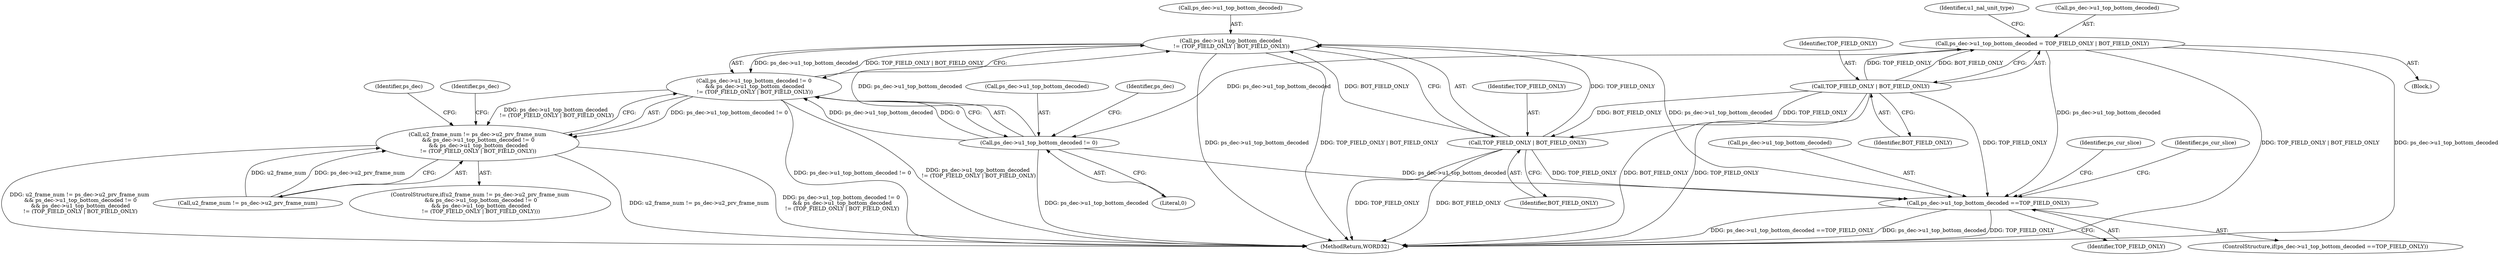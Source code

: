 digraph "0_Android_0b23c81c3dd9ec38f7e6806a3955fed1925541a0_2@pointer" {
"1000955" [label="(Call,ps_dec->u1_top_bottom_decoded\n != (TOP_FIELD_ONLY | BOT_FIELD_ONLY))"];
"1000950" [label="(Call,ps_dec->u1_top_bottom_decoded != 0)"];
"1000690" [label="(Call,ps_dec->u1_top_bottom_decoded = TOP_FIELD_ONLY | BOT_FIELD_ONLY)"];
"1000694" [label="(Call,TOP_FIELD_ONLY | BOT_FIELD_ONLY)"];
"1000959" [label="(Call,TOP_FIELD_ONLY | BOT_FIELD_ONLY)"];
"1000949" [label="(Call,ps_dec->u1_top_bottom_decoded != 0\n && ps_dec->u1_top_bottom_decoded\n != (TOP_FIELD_ONLY | BOT_FIELD_ONLY))"];
"1000943" [label="(Call,u2_frame_num != ps_dec->u2_prv_frame_num\n && ps_dec->u1_top_bottom_decoded != 0\n && ps_dec->u1_top_bottom_decoded\n != (TOP_FIELD_ONLY | BOT_FIELD_ONLY))"];
"1000982" [label="(Call,ps_dec->u1_top_bottom_decoded ==TOP_FIELD_ONLY)"];
"1002619" [label="(MethodReturn,WORD32)"];
"1000691" [label="(Call,ps_dec->u1_top_bottom_decoded)"];
"1000951" [label="(Call,ps_dec->u1_top_bottom_decoded)"];
"1000954" [label="(Literal,0)"];
"1000956" [label="(Call,ps_dec->u1_top_bottom_decoded)"];
"1000995" [label="(Identifier,ps_cur_slice)"];
"1000959" [label="(Call,TOP_FIELD_ONLY | BOT_FIELD_ONLY)"];
"1000965" [label="(Identifier,ps_dec)"];
"1000989" [label="(Identifier,ps_cur_slice)"];
"1000949" [label="(Call,ps_dec->u1_top_bottom_decoded != 0\n && ps_dec->u1_top_bottom_decoded\n != (TOP_FIELD_ONLY | BOT_FIELD_ONLY))"];
"1000950" [label="(Call,ps_dec->u1_top_bottom_decoded != 0)"];
"1000944" [label="(Call,u2_frame_num != ps_dec->u2_prv_frame_num)"];
"1000983" [label="(Call,ps_dec->u1_top_bottom_decoded)"];
"1000957" [label="(Identifier,ps_dec)"];
"1000694" [label="(Call,TOP_FIELD_ONLY | BOT_FIELD_ONLY)"];
"1000943" [label="(Call,u2_frame_num != ps_dec->u2_prv_frame_num\n && ps_dec->u1_top_bottom_decoded != 0\n && ps_dec->u1_top_bottom_decoded\n != (TOP_FIELD_ONLY | BOT_FIELD_ONLY))"];
"1000695" [label="(Identifier,TOP_FIELD_ONLY)"];
"1000986" [label="(Identifier,TOP_FIELD_ONLY)"];
"1000982" [label="(Call,ps_dec->u1_top_bottom_decoded ==TOP_FIELD_ONLY)"];
"1000960" [label="(Identifier,TOP_FIELD_ONLY)"];
"1000689" [label="(Block,)"];
"1000690" [label="(Call,ps_dec->u1_top_bottom_decoded = TOP_FIELD_ONLY | BOT_FIELD_ONLY)"];
"1000696" [label="(Identifier,BOT_FIELD_ONLY)"];
"1000961" [label="(Identifier,BOT_FIELD_ONLY)"];
"1000981" [label="(ControlStructure,if(ps_dec->u1_top_bottom_decoded ==TOP_FIELD_ONLY))"];
"1000955" [label="(Call,ps_dec->u1_top_bottom_decoded\n != (TOP_FIELD_ONLY | BOT_FIELD_ONLY))"];
"1000698" [label="(Identifier,u1_nal_unit_type)"];
"1000942" [label="(ControlStructure,if(u2_frame_num != ps_dec->u2_prv_frame_num\n && ps_dec->u1_top_bottom_decoded != 0\n && ps_dec->u1_top_bottom_decoded\n != (TOP_FIELD_ONLY | BOT_FIELD_ONLY)))"];
"1001028" [label="(Identifier,ps_dec)"];
"1000955" -> "1000949"  [label="AST: "];
"1000955" -> "1000959"  [label="CFG: "];
"1000956" -> "1000955"  [label="AST: "];
"1000959" -> "1000955"  [label="AST: "];
"1000949" -> "1000955"  [label="CFG: "];
"1000955" -> "1002619"  [label="DDG: TOP_FIELD_ONLY | BOT_FIELD_ONLY"];
"1000955" -> "1002619"  [label="DDG: ps_dec->u1_top_bottom_decoded"];
"1000955" -> "1000949"  [label="DDG: ps_dec->u1_top_bottom_decoded"];
"1000955" -> "1000949"  [label="DDG: TOP_FIELD_ONLY | BOT_FIELD_ONLY"];
"1000950" -> "1000955"  [label="DDG: ps_dec->u1_top_bottom_decoded"];
"1000959" -> "1000955"  [label="DDG: TOP_FIELD_ONLY"];
"1000959" -> "1000955"  [label="DDG: BOT_FIELD_ONLY"];
"1000955" -> "1000982"  [label="DDG: ps_dec->u1_top_bottom_decoded"];
"1000950" -> "1000949"  [label="AST: "];
"1000950" -> "1000954"  [label="CFG: "];
"1000951" -> "1000950"  [label="AST: "];
"1000954" -> "1000950"  [label="AST: "];
"1000957" -> "1000950"  [label="CFG: "];
"1000949" -> "1000950"  [label="CFG: "];
"1000950" -> "1002619"  [label="DDG: ps_dec->u1_top_bottom_decoded"];
"1000950" -> "1000949"  [label="DDG: ps_dec->u1_top_bottom_decoded"];
"1000950" -> "1000949"  [label="DDG: 0"];
"1000690" -> "1000950"  [label="DDG: ps_dec->u1_top_bottom_decoded"];
"1000950" -> "1000982"  [label="DDG: ps_dec->u1_top_bottom_decoded"];
"1000690" -> "1000689"  [label="AST: "];
"1000690" -> "1000694"  [label="CFG: "];
"1000691" -> "1000690"  [label="AST: "];
"1000694" -> "1000690"  [label="AST: "];
"1000698" -> "1000690"  [label="CFG: "];
"1000690" -> "1002619"  [label="DDG: TOP_FIELD_ONLY | BOT_FIELD_ONLY"];
"1000690" -> "1002619"  [label="DDG: ps_dec->u1_top_bottom_decoded"];
"1000694" -> "1000690"  [label="DDG: TOP_FIELD_ONLY"];
"1000694" -> "1000690"  [label="DDG: BOT_FIELD_ONLY"];
"1000690" -> "1000982"  [label="DDG: ps_dec->u1_top_bottom_decoded"];
"1000694" -> "1000696"  [label="CFG: "];
"1000695" -> "1000694"  [label="AST: "];
"1000696" -> "1000694"  [label="AST: "];
"1000694" -> "1002619"  [label="DDG: TOP_FIELD_ONLY"];
"1000694" -> "1002619"  [label="DDG: BOT_FIELD_ONLY"];
"1000694" -> "1000959"  [label="DDG: TOP_FIELD_ONLY"];
"1000694" -> "1000959"  [label="DDG: BOT_FIELD_ONLY"];
"1000694" -> "1000982"  [label="DDG: TOP_FIELD_ONLY"];
"1000959" -> "1000961"  [label="CFG: "];
"1000960" -> "1000959"  [label="AST: "];
"1000961" -> "1000959"  [label="AST: "];
"1000959" -> "1002619"  [label="DDG: BOT_FIELD_ONLY"];
"1000959" -> "1002619"  [label="DDG: TOP_FIELD_ONLY"];
"1000959" -> "1000982"  [label="DDG: TOP_FIELD_ONLY"];
"1000949" -> "1000943"  [label="AST: "];
"1000943" -> "1000949"  [label="CFG: "];
"1000949" -> "1002619"  [label="DDG: ps_dec->u1_top_bottom_decoded != 0"];
"1000949" -> "1002619"  [label="DDG: ps_dec->u1_top_bottom_decoded\n != (TOP_FIELD_ONLY | BOT_FIELD_ONLY)"];
"1000949" -> "1000943"  [label="DDG: ps_dec->u1_top_bottom_decoded != 0"];
"1000949" -> "1000943"  [label="DDG: ps_dec->u1_top_bottom_decoded\n != (TOP_FIELD_ONLY | BOT_FIELD_ONLY)"];
"1000943" -> "1000942"  [label="AST: "];
"1000943" -> "1000944"  [label="CFG: "];
"1000944" -> "1000943"  [label="AST: "];
"1000965" -> "1000943"  [label="CFG: "];
"1001028" -> "1000943"  [label="CFG: "];
"1000943" -> "1002619"  [label="DDG: u2_frame_num != ps_dec->u2_prv_frame_num\n && ps_dec->u1_top_bottom_decoded != 0\n && ps_dec->u1_top_bottom_decoded\n != (TOP_FIELD_ONLY | BOT_FIELD_ONLY)"];
"1000943" -> "1002619"  [label="DDG: u2_frame_num != ps_dec->u2_prv_frame_num"];
"1000943" -> "1002619"  [label="DDG: ps_dec->u1_top_bottom_decoded != 0\n && ps_dec->u1_top_bottom_decoded\n != (TOP_FIELD_ONLY | BOT_FIELD_ONLY)"];
"1000944" -> "1000943"  [label="DDG: u2_frame_num"];
"1000944" -> "1000943"  [label="DDG: ps_dec->u2_prv_frame_num"];
"1000982" -> "1000981"  [label="AST: "];
"1000982" -> "1000986"  [label="CFG: "];
"1000983" -> "1000982"  [label="AST: "];
"1000986" -> "1000982"  [label="AST: "];
"1000989" -> "1000982"  [label="CFG: "];
"1000995" -> "1000982"  [label="CFG: "];
"1000982" -> "1002619"  [label="DDG: ps_dec->u1_top_bottom_decoded ==TOP_FIELD_ONLY"];
"1000982" -> "1002619"  [label="DDG: ps_dec->u1_top_bottom_decoded"];
"1000982" -> "1002619"  [label="DDG: TOP_FIELD_ONLY"];
}
